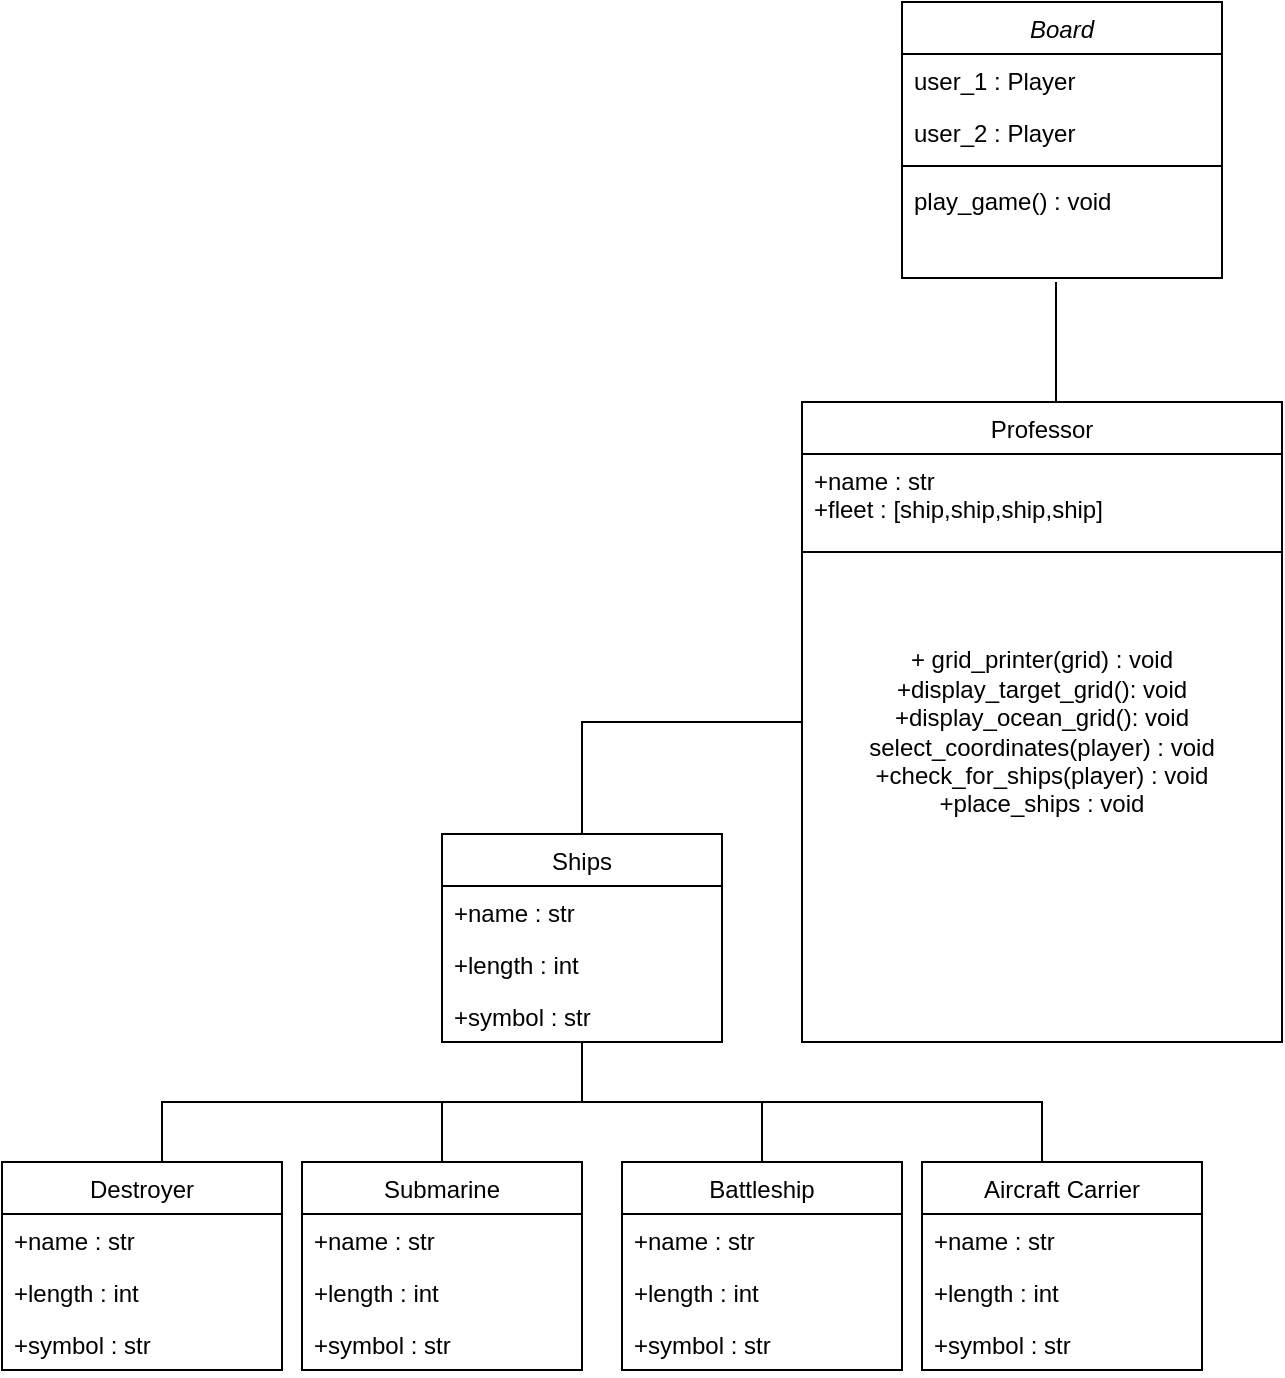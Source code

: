 <mxfile version="20.2.7" type="github">
  <diagram id="C5RBs43oDa-KdzZeNtuy" name="Page-1">
    <mxGraphModel dx="1662" dy="794" grid="1" gridSize="10" guides="1" tooltips="1" connect="1" arrows="1" fold="1" page="1" pageScale="1" pageWidth="827" pageHeight="1169" math="0" shadow="0">
      <root>
        <mxCell id="WIyWlLk6GJQsqaUBKTNV-0" />
        <mxCell id="WIyWlLk6GJQsqaUBKTNV-1" parent="WIyWlLk6GJQsqaUBKTNV-0" />
        <mxCell id="zkfFHV4jXpPFQw0GAbJ--0" value="Board&#xa;" style="swimlane;fontStyle=2;align=center;verticalAlign=top;childLayout=stackLayout;horizontal=1;startSize=26;horizontalStack=0;resizeParent=1;resizeLast=0;collapsible=1;marginBottom=0;rounded=0;shadow=0;strokeWidth=1;" parent="WIyWlLk6GJQsqaUBKTNV-1" vertex="1">
          <mxGeometry x="450" y="320" width="160" height="138" as="geometry">
            <mxRectangle x="230" y="140" width="160" height="26" as="alternateBounds" />
          </mxGeometry>
        </mxCell>
        <mxCell id="zkfFHV4jXpPFQw0GAbJ--1" value="user_1 : Player" style="text;align=left;verticalAlign=top;spacingLeft=4;spacingRight=4;overflow=hidden;rotatable=0;points=[[0,0.5],[1,0.5]];portConstraint=eastwest;" parent="zkfFHV4jXpPFQw0GAbJ--0" vertex="1">
          <mxGeometry y="26" width="160" height="26" as="geometry" />
        </mxCell>
        <mxCell id="zkfFHV4jXpPFQw0GAbJ--2" value="user_2 : Player" style="text;align=left;verticalAlign=top;spacingLeft=4;spacingRight=4;overflow=hidden;rotatable=0;points=[[0,0.5],[1,0.5]];portConstraint=eastwest;rounded=0;shadow=0;html=0;" parent="zkfFHV4jXpPFQw0GAbJ--0" vertex="1">
          <mxGeometry y="52" width="160" height="26" as="geometry" />
        </mxCell>
        <mxCell id="zkfFHV4jXpPFQw0GAbJ--4" value="" style="line;html=1;strokeWidth=1;align=left;verticalAlign=middle;spacingTop=-1;spacingLeft=3;spacingRight=3;rotatable=0;labelPosition=right;points=[];portConstraint=eastwest;" parent="zkfFHV4jXpPFQw0GAbJ--0" vertex="1">
          <mxGeometry y="78" width="160" height="8" as="geometry" />
        </mxCell>
        <mxCell id="zkfFHV4jXpPFQw0GAbJ--5" value="play_game() : void" style="text;align=left;verticalAlign=top;spacingLeft=4;spacingRight=4;overflow=hidden;rotatable=0;points=[[0,0.5],[1,0.5]];portConstraint=eastwest;" parent="zkfFHV4jXpPFQw0GAbJ--0" vertex="1">
          <mxGeometry y="86" width="160" height="26" as="geometry" />
        </mxCell>
        <mxCell id="zkfFHV4jXpPFQw0GAbJ--13" value="Professor" style="swimlane;fontStyle=0;align=center;verticalAlign=top;childLayout=stackLayout;horizontal=1;startSize=26;horizontalStack=0;resizeParent=1;resizeLast=0;collapsible=1;marginBottom=0;rounded=0;shadow=0;strokeWidth=1;" parent="WIyWlLk6GJQsqaUBKTNV-1" vertex="1">
          <mxGeometry x="400" y="520" width="240" height="320" as="geometry">
            <mxRectangle x="340" y="380" width="170" height="26" as="alternateBounds" />
          </mxGeometry>
        </mxCell>
        <mxCell id="zkfFHV4jXpPFQw0GAbJ--14" value="+name : str&#xa;+fleet : [ship,ship,ship,ship]" style="text;align=left;verticalAlign=top;spacingLeft=4;spacingRight=4;overflow=hidden;rotatable=0;points=[[0,0.5],[1,0.5]];portConstraint=eastwest;" parent="zkfFHV4jXpPFQw0GAbJ--13" vertex="1">
          <mxGeometry y="26" width="240" height="44" as="geometry" />
        </mxCell>
        <mxCell id="zkfFHV4jXpPFQw0GAbJ--15" value="" style="line;html=1;strokeWidth=1;align=left;verticalAlign=middle;spacingTop=-1;spacingLeft=3;spacingRight=3;rotatable=0;labelPosition=right;points=[];portConstraint=eastwest;" parent="zkfFHV4jXpPFQw0GAbJ--13" vertex="1">
          <mxGeometry y="70" width="240" height="10" as="geometry" />
        </mxCell>
        <mxCell id="-80uWED3EXsQCR5PpBM0-51" value="+ grid_printer(grid) : void&lt;br&gt;+display_target_grid(): void&lt;br&gt;+display_ocean_grid(): void&lt;br&gt;select_coordinates(player) : void&lt;br&gt;+check_for_ships(player) : void&lt;br&gt;+place_ships : void" style="text;html=1;strokeColor=none;fillColor=none;align=center;verticalAlign=middle;whiteSpace=wrap;rounded=0;" vertex="1" parent="zkfFHV4jXpPFQw0GAbJ--13">
          <mxGeometry y="80" width="240" height="170" as="geometry" />
        </mxCell>
        <mxCell id="-80uWED3EXsQCR5PpBM0-5" value="Ships" style="swimlane;fontStyle=0;childLayout=stackLayout;horizontal=1;startSize=26;fillColor=none;horizontalStack=0;resizeParent=1;resizeParentMax=0;resizeLast=0;collapsible=1;marginBottom=0;" vertex="1" parent="WIyWlLk6GJQsqaUBKTNV-1">
          <mxGeometry x="220" y="736" width="140" height="104" as="geometry" />
        </mxCell>
        <mxCell id="-80uWED3EXsQCR5PpBM0-6" value="+name : str " style="text;strokeColor=none;fillColor=none;align=left;verticalAlign=top;spacingLeft=4;spacingRight=4;overflow=hidden;rotatable=0;points=[[0,0.5],[1,0.5]];portConstraint=eastwest;" vertex="1" parent="-80uWED3EXsQCR5PpBM0-5">
          <mxGeometry y="26" width="140" height="26" as="geometry" />
        </mxCell>
        <mxCell id="-80uWED3EXsQCR5PpBM0-7" value="+length : int" style="text;strokeColor=none;fillColor=none;align=left;verticalAlign=top;spacingLeft=4;spacingRight=4;overflow=hidden;rotatable=0;points=[[0,0.5],[1,0.5]];portConstraint=eastwest;" vertex="1" parent="-80uWED3EXsQCR5PpBM0-5">
          <mxGeometry y="52" width="140" height="26" as="geometry" />
        </mxCell>
        <mxCell id="-80uWED3EXsQCR5PpBM0-8" value="+symbol : str" style="text;strokeColor=none;fillColor=none;align=left;verticalAlign=top;spacingLeft=4;spacingRight=4;overflow=hidden;rotatable=0;points=[[0,0.5],[1,0.5]];portConstraint=eastwest;" vertex="1" parent="-80uWED3EXsQCR5PpBM0-5">
          <mxGeometry y="78" width="140" height="26" as="geometry" />
        </mxCell>
        <mxCell id="-80uWED3EXsQCR5PpBM0-10" value="Destroyer" style="swimlane;fontStyle=0;childLayout=stackLayout;horizontal=1;startSize=26;fillColor=none;horizontalStack=0;resizeParent=1;resizeParentMax=0;resizeLast=0;collapsible=1;marginBottom=0;" vertex="1" parent="WIyWlLk6GJQsqaUBKTNV-1">
          <mxGeometry y="900" width="140" height="104" as="geometry" />
        </mxCell>
        <mxCell id="-80uWED3EXsQCR5PpBM0-11" value="+name : str " style="text;strokeColor=none;fillColor=none;align=left;verticalAlign=top;spacingLeft=4;spacingRight=4;overflow=hidden;rotatable=0;points=[[0,0.5],[1,0.5]];portConstraint=eastwest;" vertex="1" parent="-80uWED3EXsQCR5PpBM0-10">
          <mxGeometry y="26" width="140" height="26" as="geometry" />
        </mxCell>
        <mxCell id="-80uWED3EXsQCR5PpBM0-12" value="+length : int" style="text;strokeColor=none;fillColor=none;align=left;verticalAlign=top;spacingLeft=4;spacingRight=4;overflow=hidden;rotatable=0;points=[[0,0.5],[1,0.5]];portConstraint=eastwest;" vertex="1" parent="-80uWED3EXsQCR5PpBM0-10">
          <mxGeometry y="52" width="140" height="26" as="geometry" />
        </mxCell>
        <mxCell id="-80uWED3EXsQCR5PpBM0-13" value="+symbol : str" style="text;strokeColor=none;fillColor=none;align=left;verticalAlign=top;spacingLeft=4;spacingRight=4;overflow=hidden;rotatable=0;points=[[0,0.5],[1,0.5]];portConstraint=eastwest;" vertex="1" parent="-80uWED3EXsQCR5PpBM0-10">
          <mxGeometry y="78" width="140" height="26" as="geometry" />
        </mxCell>
        <mxCell id="-80uWED3EXsQCR5PpBM0-18" value="Submarine" style="swimlane;fontStyle=0;childLayout=stackLayout;horizontal=1;startSize=26;fillColor=none;horizontalStack=0;resizeParent=1;resizeParentMax=0;resizeLast=0;collapsible=1;marginBottom=0;" vertex="1" parent="WIyWlLk6GJQsqaUBKTNV-1">
          <mxGeometry x="150" y="900" width="140" height="104" as="geometry" />
        </mxCell>
        <mxCell id="-80uWED3EXsQCR5PpBM0-19" value="+name : str " style="text;strokeColor=none;fillColor=none;align=left;verticalAlign=top;spacingLeft=4;spacingRight=4;overflow=hidden;rotatable=0;points=[[0,0.5],[1,0.5]];portConstraint=eastwest;" vertex="1" parent="-80uWED3EXsQCR5PpBM0-18">
          <mxGeometry y="26" width="140" height="26" as="geometry" />
        </mxCell>
        <mxCell id="-80uWED3EXsQCR5PpBM0-20" value="+length : int" style="text;strokeColor=none;fillColor=none;align=left;verticalAlign=top;spacingLeft=4;spacingRight=4;overflow=hidden;rotatable=0;points=[[0,0.5],[1,0.5]];portConstraint=eastwest;" vertex="1" parent="-80uWED3EXsQCR5PpBM0-18">
          <mxGeometry y="52" width="140" height="26" as="geometry" />
        </mxCell>
        <mxCell id="-80uWED3EXsQCR5PpBM0-21" value="+symbol : str" style="text;strokeColor=none;fillColor=none;align=left;verticalAlign=top;spacingLeft=4;spacingRight=4;overflow=hidden;rotatable=0;points=[[0,0.5],[1,0.5]];portConstraint=eastwest;" vertex="1" parent="-80uWED3EXsQCR5PpBM0-18">
          <mxGeometry y="78" width="140" height="26" as="geometry" />
        </mxCell>
        <mxCell id="-80uWED3EXsQCR5PpBM0-26" value="Battleship" style="swimlane;fontStyle=0;childLayout=stackLayout;horizontal=1;startSize=26;fillColor=none;horizontalStack=0;resizeParent=1;resizeParentMax=0;resizeLast=0;collapsible=1;marginBottom=0;" vertex="1" parent="WIyWlLk6GJQsqaUBKTNV-1">
          <mxGeometry x="310" y="900" width="140" height="104" as="geometry" />
        </mxCell>
        <mxCell id="-80uWED3EXsQCR5PpBM0-27" value="+name : str " style="text;strokeColor=none;fillColor=none;align=left;verticalAlign=top;spacingLeft=4;spacingRight=4;overflow=hidden;rotatable=0;points=[[0,0.5],[1,0.5]];portConstraint=eastwest;" vertex="1" parent="-80uWED3EXsQCR5PpBM0-26">
          <mxGeometry y="26" width="140" height="26" as="geometry" />
        </mxCell>
        <mxCell id="-80uWED3EXsQCR5PpBM0-28" value="+length : int" style="text;strokeColor=none;fillColor=none;align=left;verticalAlign=top;spacingLeft=4;spacingRight=4;overflow=hidden;rotatable=0;points=[[0,0.5],[1,0.5]];portConstraint=eastwest;" vertex="1" parent="-80uWED3EXsQCR5PpBM0-26">
          <mxGeometry y="52" width="140" height="26" as="geometry" />
        </mxCell>
        <mxCell id="-80uWED3EXsQCR5PpBM0-29" value="+symbol : str" style="text;strokeColor=none;fillColor=none;align=left;verticalAlign=top;spacingLeft=4;spacingRight=4;overflow=hidden;rotatable=0;points=[[0,0.5],[1,0.5]];portConstraint=eastwest;" vertex="1" parent="-80uWED3EXsQCR5PpBM0-26">
          <mxGeometry y="78" width="140" height="26" as="geometry" />
        </mxCell>
        <mxCell id="-80uWED3EXsQCR5PpBM0-34" value="Aircraft Carrier" style="swimlane;fontStyle=0;childLayout=stackLayout;horizontal=1;startSize=26;fillColor=none;horizontalStack=0;resizeParent=1;resizeParentMax=0;resizeLast=0;collapsible=1;marginBottom=0;" vertex="1" parent="WIyWlLk6GJQsqaUBKTNV-1">
          <mxGeometry x="460" y="900" width="140" height="104" as="geometry" />
        </mxCell>
        <mxCell id="-80uWED3EXsQCR5PpBM0-35" value="+name : str " style="text;strokeColor=none;fillColor=none;align=left;verticalAlign=top;spacingLeft=4;spacingRight=4;overflow=hidden;rotatable=0;points=[[0,0.5],[1,0.5]];portConstraint=eastwest;" vertex="1" parent="-80uWED3EXsQCR5PpBM0-34">
          <mxGeometry y="26" width="140" height="26" as="geometry" />
        </mxCell>
        <mxCell id="-80uWED3EXsQCR5PpBM0-36" value="+length : int" style="text;strokeColor=none;fillColor=none;align=left;verticalAlign=top;spacingLeft=4;spacingRight=4;overflow=hidden;rotatable=0;points=[[0,0.5],[1,0.5]];portConstraint=eastwest;" vertex="1" parent="-80uWED3EXsQCR5PpBM0-34">
          <mxGeometry y="52" width="140" height="26" as="geometry" />
        </mxCell>
        <mxCell id="-80uWED3EXsQCR5PpBM0-37" value="+symbol : str" style="text;strokeColor=none;fillColor=none;align=left;verticalAlign=top;spacingLeft=4;spacingRight=4;overflow=hidden;rotatable=0;points=[[0,0.5],[1,0.5]];portConstraint=eastwest;" vertex="1" parent="-80uWED3EXsQCR5PpBM0-34">
          <mxGeometry y="78" width="140" height="26" as="geometry" />
        </mxCell>
        <mxCell id="-80uWED3EXsQCR5PpBM0-42" value="" style="endArrow=none;html=1;rounded=0;" edge="1" parent="WIyWlLk6GJQsqaUBKTNV-1">
          <mxGeometry width="50" height="50" relative="1" as="geometry">
            <mxPoint x="520" y="900" as="sourcePoint" />
            <mxPoint x="240" y="870" as="targetPoint" />
            <Array as="points">
              <mxPoint x="520" y="870" />
            </Array>
          </mxGeometry>
        </mxCell>
        <mxCell id="-80uWED3EXsQCR5PpBM0-44" value="" style="endArrow=none;html=1;rounded=0;" edge="1" parent="WIyWlLk6GJQsqaUBKTNV-1">
          <mxGeometry width="50" height="50" relative="1" as="geometry">
            <mxPoint x="380" y="900" as="sourcePoint" />
            <mxPoint x="380" y="870" as="targetPoint" />
          </mxGeometry>
        </mxCell>
        <mxCell id="-80uWED3EXsQCR5PpBM0-45" value="" style="endArrow=none;html=1;rounded=0;exitX=0.5;exitY=0;exitDx=0;exitDy=0;" edge="1" parent="WIyWlLk6GJQsqaUBKTNV-1">
          <mxGeometry width="50" height="50" relative="1" as="geometry">
            <mxPoint x="220" y="900" as="sourcePoint" />
            <mxPoint x="250" y="870" as="targetPoint" />
            <Array as="points">
              <mxPoint x="220" y="870" />
            </Array>
          </mxGeometry>
        </mxCell>
        <mxCell id="-80uWED3EXsQCR5PpBM0-46" value="" style="endArrow=none;html=1;rounded=0;" edge="1" parent="WIyWlLk6GJQsqaUBKTNV-1">
          <mxGeometry width="50" height="50" relative="1" as="geometry">
            <mxPoint x="80" y="900" as="sourcePoint" />
            <mxPoint x="220" y="870" as="targetPoint" />
            <Array as="points">
              <mxPoint x="80" y="870" />
            </Array>
          </mxGeometry>
        </mxCell>
        <mxCell id="-80uWED3EXsQCR5PpBM0-47" value="" style="endArrow=none;html=1;rounded=0;" edge="1" parent="WIyWlLk6GJQsqaUBKTNV-1">
          <mxGeometry width="50" height="50" relative="1" as="geometry">
            <mxPoint x="290" y="870" as="sourcePoint" />
            <mxPoint x="290" y="840" as="targetPoint" />
          </mxGeometry>
        </mxCell>
        <mxCell id="-80uWED3EXsQCR5PpBM0-48" value="" style="endArrow=none;html=1;rounded=0;entryX=0;entryY=0.5;entryDx=0;entryDy=0;" edge="1" parent="WIyWlLk6GJQsqaUBKTNV-1" target="zkfFHV4jXpPFQw0GAbJ--13">
          <mxGeometry width="50" height="50" relative="1" as="geometry">
            <mxPoint x="290" y="736" as="sourcePoint" />
            <mxPoint x="340" y="686" as="targetPoint" />
            <Array as="points">
              <mxPoint x="290" y="680" />
            </Array>
          </mxGeometry>
        </mxCell>
        <mxCell id="-80uWED3EXsQCR5PpBM0-52" value="" style="endArrow=none;html=1;rounded=0;" edge="1" parent="WIyWlLk6GJQsqaUBKTNV-1">
          <mxGeometry width="50" height="50" relative="1" as="geometry">
            <mxPoint x="527" y="520" as="sourcePoint" />
            <mxPoint x="527" y="460" as="targetPoint" />
          </mxGeometry>
        </mxCell>
      </root>
    </mxGraphModel>
  </diagram>
</mxfile>
